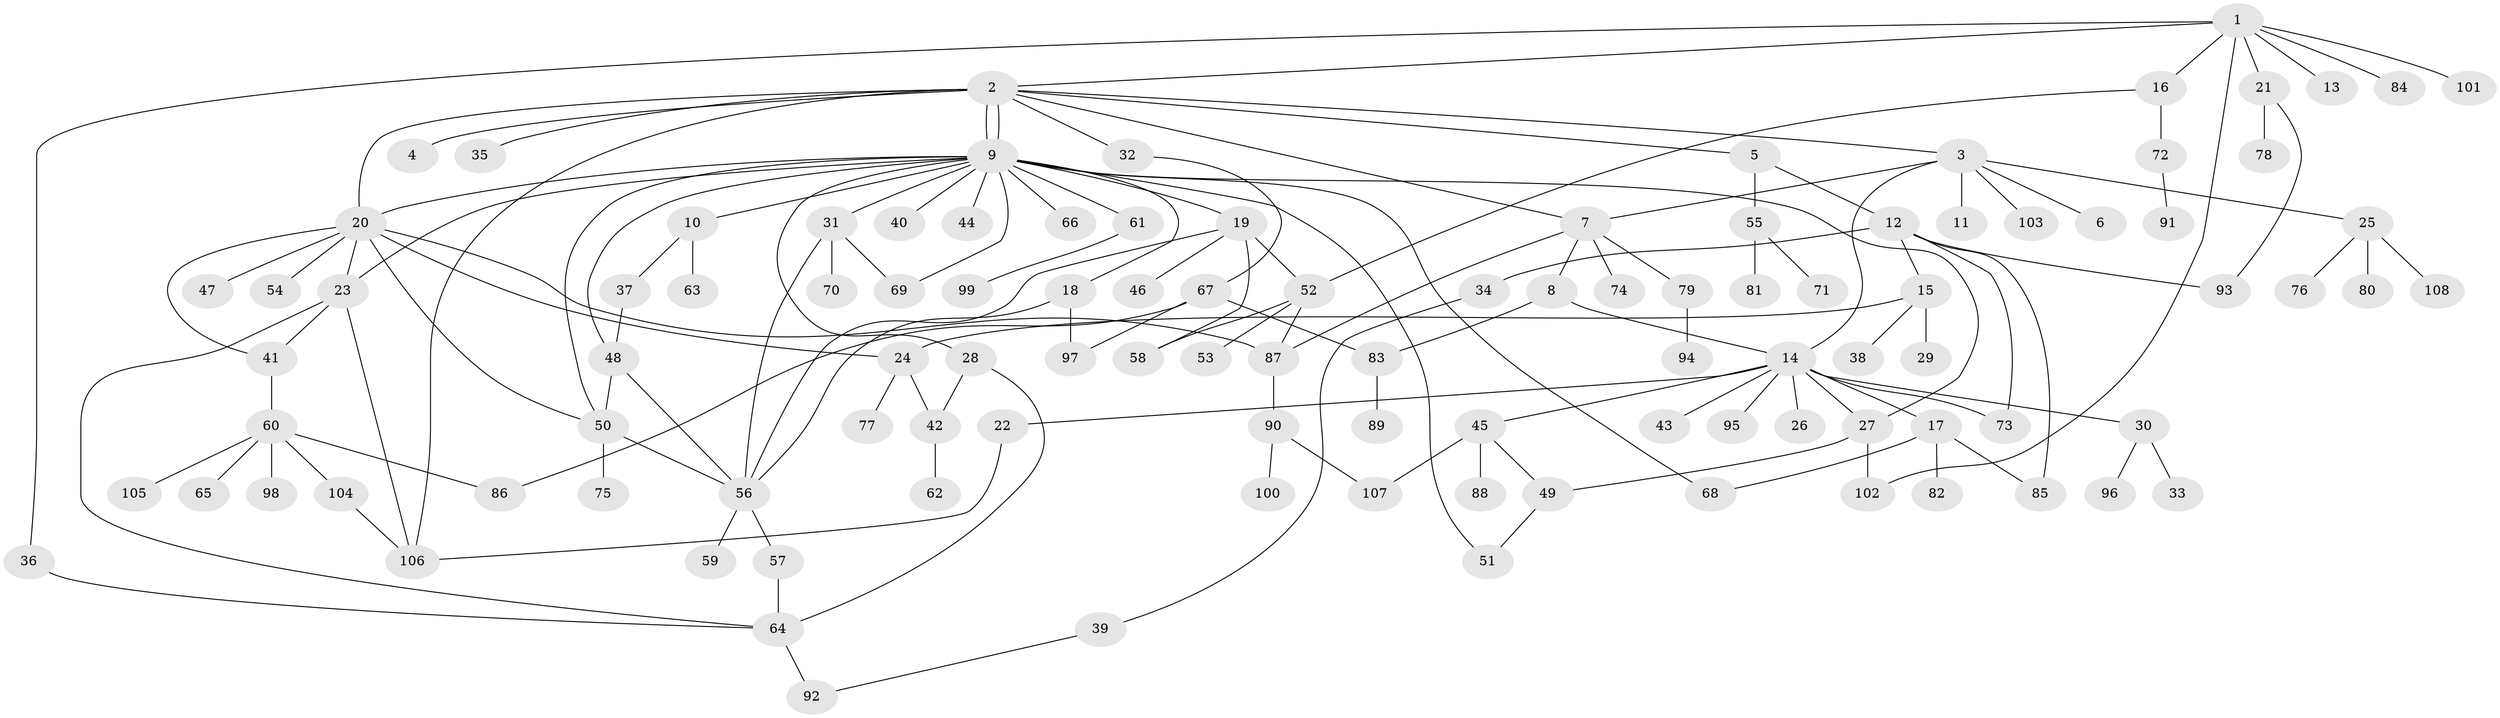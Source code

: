 // Generated by graph-tools (version 1.1) at 2025/01/03/09/25 03:01:44]
// undirected, 108 vertices, 146 edges
graph export_dot {
graph [start="1"]
  node [color=gray90,style=filled];
  1;
  2;
  3;
  4;
  5;
  6;
  7;
  8;
  9;
  10;
  11;
  12;
  13;
  14;
  15;
  16;
  17;
  18;
  19;
  20;
  21;
  22;
  23;
  24;
  25;
  26;
  27;
  28;
  29;
  30;
  31;
  32;
  33;
  34;
  35;
  36;
  37;
  38;
  39;
  40;
  41;
  42;
  43;
  44;
  45;
  46;
  47;
  48;
  49;
  50;
  51;
  52;
  53;
  54;
  55;
  56;
  57;
  58;
  59;
  60;
  61;
  62;
  63;
  64;
  65;
  66;
  67;
  68;
  69;
  70;
  71;
  72;
  73;
  74;
  75;
  76;
  77;
  78;
  79;
  80;
  81;
  82;
  83;
  84;
  85;
  86;
  87;
  88;
  89;
  90;
  91;
  92;
  93;
  94;
  95;
  96;
  97;
  98;
  99;
  100;
  101;
  102;
  103;
  104;
  105;
  106;
  107;
  108;
  1 -- 2;
  1 -- 13;
  1 -- 16;
  1 -- 21;
  1 -- 36;
  1 -- 84;
  1 -- 101;
  1 -- 102;
  2 -- 3;
  2 -- 4;
  2 -- 5;
  2 -- 7;
  2 -- 9;
  2 -- 9;
  2 -- 20;
  2 -- 32;
  2 -- 35;
  2 -- 106;
  3 -- 6;
  3 -- 7;
  3 -- 11;
  3 -- 14;
  3 -- 25;
  3 -- 103;
  5 -- 12;
  5 -- 55;
  7 -- 8;
  7 -- 74;
  7 -- 79;
  7 -- 87;
  8 -- 14;
  8 -- 83;
  9 -- 10;
  9 -- 18;
  9 -- 19;
  9 -- 20;
  9 -- 23;
  9 -- 27;
  9 -- 28;
  9 -- 31;
  9 -- 40;
  9 -- 44;
  9 -- 48;
  9 -- 50;
  9 -- 51;
  9 -- 61;
  9 -- 66;
  9 -- 68;
  9 -- 69;
  10 -- 37;
  10 -- 63;
  12 -- 15;
  12 -- 34;
  12 -- 73;
  12 -- 85;
  12 -- 93;
  14 -- 17;
  14 -- 22;
  14 -- 26;
  14 -- 27;
  14 -- 30;
  14 -- 43;
  14 -- 45;
  14 -- 73;
  14 -- 95;
  15 -- 24;
  15 -- 29;
  15 -- 38;
  16 -- 52;
  16 -- 72;
  17 -- 68;
  17 -- 82;
  17 -- 85;
  18 -- 56;
  18 -- 97;
  19 -- 46;
  19 -- 52;
  19 -- 56;
  19 -- 58;
  20 -- 23;
  20 -- 24;
  20 -- 41;
  20 -- 47;
  20 -- 50;
  20 -- 54;
  20 -- 87;
  21 -- 78;
  21 -- 93;
  22 -- 106;
  23 -- 41;
  23 -- 64;
  23 -- 106;
  24 -- 42;
  24 -- 77;
  25 -- 76;
  25 -- 80;
  25 -- 108;
  27 -- 49;
  27 -- 102;
  28 -- 42;
  28 -- 64;
  30 -- 33;
  30 -- 96;
  31 -- 56;
  31 -- 69;
  31 -- 70;
  32 -- 67;
  34 -- 39;
  36 -- 64;
  37 -- 48;
  39 -- 92;
  41 -- 60;
  42 -- 62;
  45 -- 49;
  45 -- 88;
  45 -- 107;
  48 -- 50;
  48 -- 56;
  49 -- 51;
  50 -- 56;
  50 -- 75;
  52 -- 53;
  52 -- 58;
  52 -- 87;
  55 -- 71;
  55 -- 81;
  56 -- 57;
  56 -- 59;
  57 -- 64;
  60 -- 65;
  60 -- 86;
  60 -- 98;
  60 -- 104;
  60 -- 105;
  61 -- 99;
  64 -- 92;
  67 -- 83;
  67 -- 86;
  67 -- 97;
  72 -- 91;
  79 -- 94;
  83 -- 89;
  87 -- 90;
  90 -- 100;
  90 -- 107;
  104 -- 106;
}
